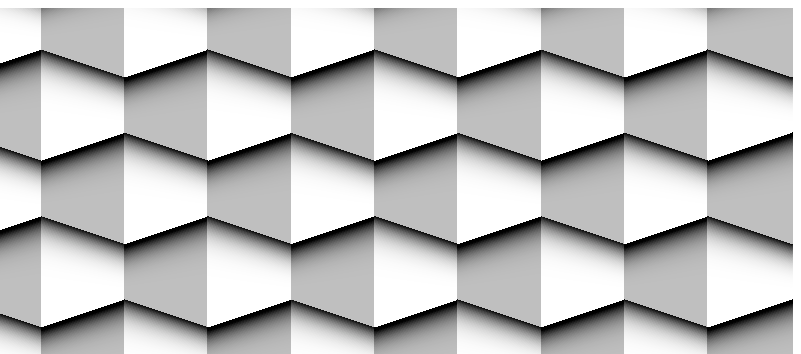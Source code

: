 \documentclass{standalone}
\usepackage{luamplib}
\begin{document}
\mplibtextextlabel{enable}
\begin{mplibcode}
beginfig(1);

path b, w;
b = ((-3,-4)--(3,-2)--(3,+2)--(-3,4)--cycle) scaled 5;
w = b reflectedabout(up, down);

numeric n;
n = 128;

picture B, W;
B = image(for i=0 step 1/n until 1:
              draw point 4-i of b -- point 1+i**2 of b
                  withcolor 1-i**8;
          endfor);

    W = image(for i=0 step 1/n until 1:
              draw point 4-i of w -- point 1+i**2 of w
                  withcolor 3/4-i**8;
          endfor);

for i=-9 upto 9:
    for j=-4 upto 4:
        draw if odd (i+j): W else: B fi shifted (i*30,j*30);
    endfor
endfor

clip currentpicture to bbox currentpicture yscaled 7/8;


endfig;
\end{mplibcode}
\end{document}
